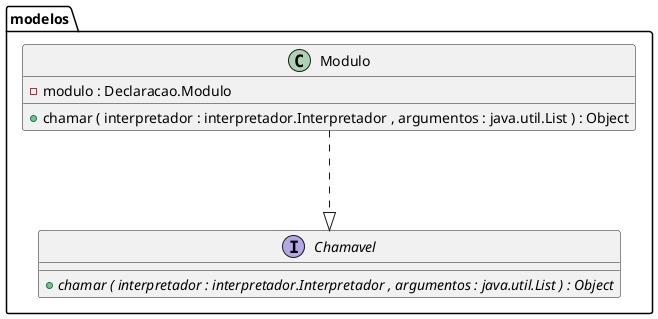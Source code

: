 @startuml

top to bottom direction
skinparam linetype ortho
skinparam ParticipantPadding 10
skinparam BoxPadding 10
skinparam Nodesep 100
skinparam Ranksep 100


interface modelos.Chamavel {
	{method}  {abstract} +chamar ( interpretador : interpretador.Interpretador , argumentos : java.util.List ) : Object
}


class modelos.Modulo {
    {field}  -modulo : Declaracao.Modulo
	{method} +chamar ( interpretador : interpretador.Interpretador , argumentos : java.util.List ) : Object
}

modelos.Modulo ..|>  modelos.Chamavel

@enduml
